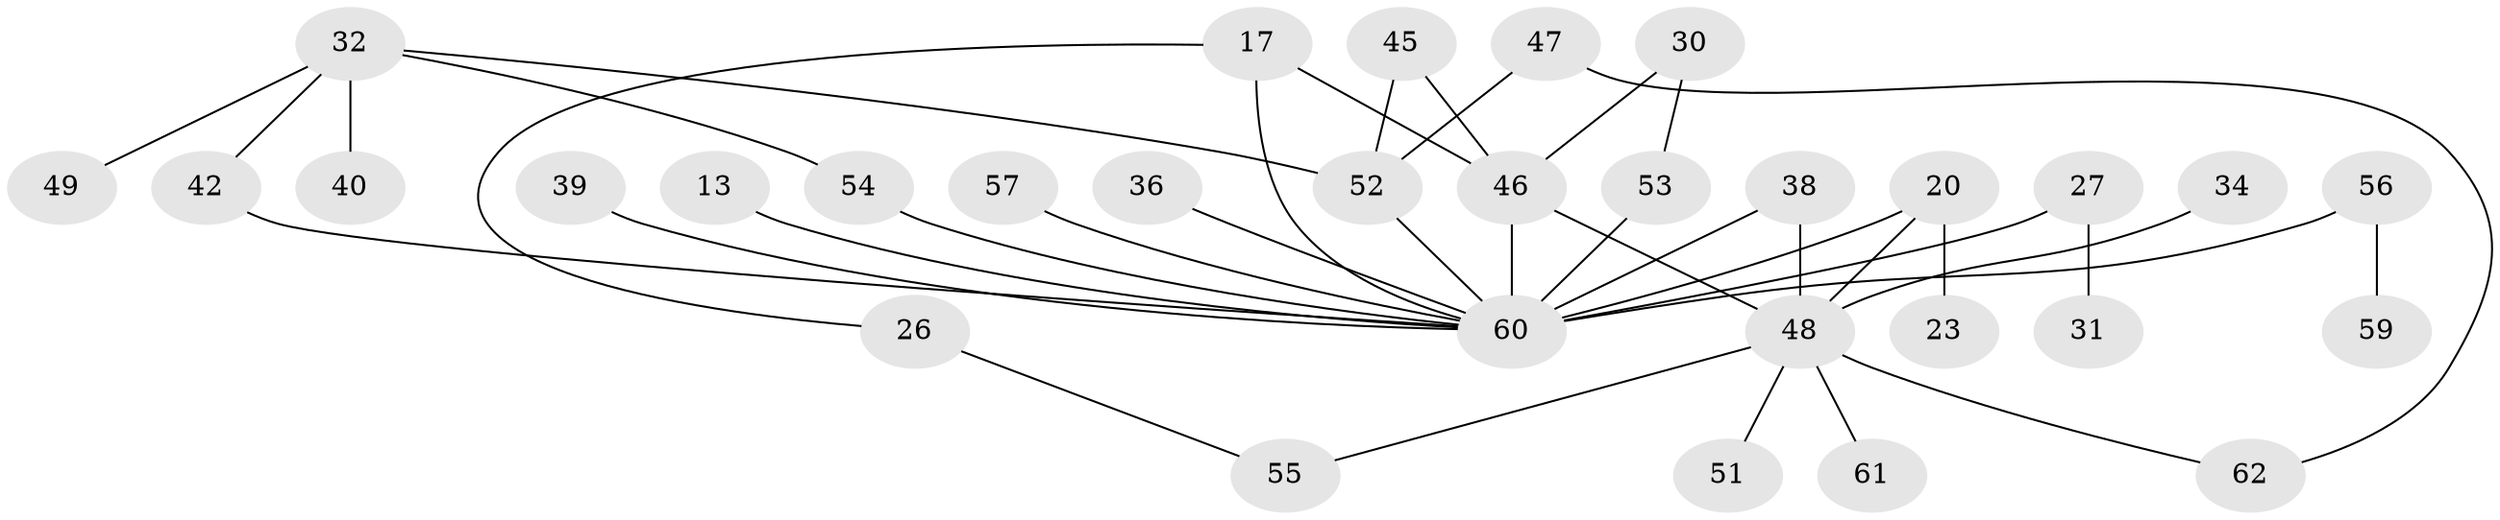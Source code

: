 // original degree distribution, {6: 0.03225806451612903, 5: 0.0967741935483871, 7: 0.016129032258064516, 2: 0.3387096774193548, 1: 0.22580645161290322, 3: 0.20967741935483872, 4: 0.08064516129032258}
// Generated by graph-tools (version 1.1) at 2025/46/03/04/25 21:46:20]
// undirected, 31 vertices, 39 edges
graph export_dot {
graph [start="1"]
  node [color=gray90,style=filled];
  13;
  17 [super="+12"];
  20 [super="+16"];
  23;
  26 [super="+14"];
  27;
  30;
  31 [super="+28"];
  32;
  34;
  36;
  38;
  39 [super="+18"];
  40;
  42;
  45 [super="+11"];
  46 [super="+24+41+4"];
  47;
  48 [super="+44+25"];
  49;
  51;
  52 [super="+35"];
  53;
  54;
  55;
  56;
  57;
  59;
  60 [super="+50+29+58+37+43+15"];
  61;
  62;
  13 -- 60;
  17 -- 60 [weight=2];
  17 -- 46 [weight=3];
  17 -- 26;
  20 -- 23;
  20 -- 60 [weight=3];
  20 -- 48;
  26 -- 55;
  27 -- 31 [weight=2];
  27 -- 60;
  30 -- 53;
  30 -- 46 [weight=2];
  32 -- 40;
  32 -- 42;
  32 -- 49;
  32 -- 54;
  32 -- 52;
  34 -- 48;
  36 -- 60;
  38 -- 60;
  38 -- 48;
  39 -- 60 [weight=2];
  42 -- 60;
  45 -- 46;
  45 -- 52;
  46 -- 60 [weight=5];
  46 -- 48;
  47 -- 62;
  47 -- 52;
  48 -- 61;
  48 -- 62;
  48 -- 55;
  48 -- 51;
  52 -- 60;
  53 -- 60;
  54 -- 60;
  56 -- 59;
  56 -- 60;
  57 -- 60;
}
